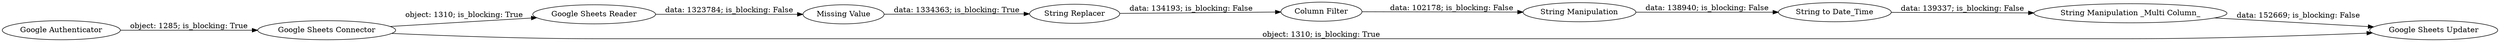 digraph {
	"8669773958874949591_21" [label="Missing Value"]
	"8669773958874949591_1" [label="Google Authenticator"]
	"8669773958874949591_27" [label="String Replacer"]
	"8669773958874949591_22" [label="Column Filter"]
	"8669773958874949591_15" [label="String to Date_Time"]
	"8669773958874949591_2" [label="Google Sheets Reader"]
	"8669773958874949591_25" [label="String Manipulation _Multi Column_"]
	"8669773958874949591_24" [label="Google Sheets Updater"]
	"8669773958874949591_5" [label="Google Sheets Connector"]
	"8669773958874949591_23" [label="String Manipulation"]
	"8669773958874949591_21" -> "8669773958874949591_27" [label="data: 1334363; is_blocking: True"]
	"8669773958874949591_2" -> "8669773958874949591_21" [label="data: 1323784; is_blocking: False"]
	"8669773958874949591_25" -> "8669773958874949591_24" [label="data: 152669; is_blocking: False"]
	"8669773958874949591_5" -> "8669773958874949591_2" [label="object: 1310; is_blocking: True"]
	"8669773958874949591_27" -> "8669773958874949591_22" [label="data: 134193; is_blocking: False"]
	"8669773958874949591_15" -> "8669773958874949591_25" [label="data: 139337; is_blocking: False"]
	"8669773958874949591_23" -> "8669773958874949591_15" [label="data: 138940; is_blocking: False"]
	"8669773958874949591_1" -> "8669773958874949591_5" [label="object: 1285; is_blocking: True"]
	"8669773958874949591_22" -> "8669773958874949591_23" [label="data: 102178; is_blocking: False"]
	"8669773958874949591_5" -> "8669773958874949591_24" [label="object: 1310; is_blocking: True"]
	rankdir=LR
}
